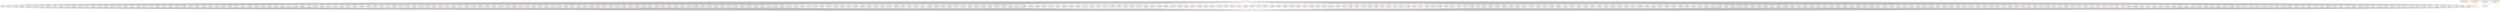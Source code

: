 digraph snakemake_dag {
    graph[bgcolor=white, margin=0];
    node[shape=box, style=rounded, fontname=sans,                 fontsize=10, penwidth=2];
    edge[penwidth=2, color=grey];
	0[label = "all", color = "0.38 0.6 0.85", style="rounded"];
	1[label = "trim_reads\nname: ASP01", color = "0.02 0.6 0.85", style="rounded"];
	2[label = "resource_reads_birch", color = "0.07 0.6 0.85", style="rounded"];
	3[label = "trim_reads\nname: ASP02", color = "0.02 0.6 0.85", style="rounded"];
	4[label = "trim_reads\nname: ASP03", color = "0.02 0.6 0.85", style="rounded"];
	5[label = "trim_reads\nname: ASP04", color = "0.02 0.6 0.85", style="rounded"];
	6[label = "trim_reads\nname: ASP05", color = "0.02 0.6 0.85", style="rounded"];
	7[label = "trim_reads\nname: ASP06", color = "0.02 0.6 0.85", style="rounded"];
	8[label = "trim_reads\nname: ASP07", color = "0.02 0.6 0.85", style="rounded"];
	9[label = "trim_reads\nname: ASP08", color = "0.02 0.6 0.85", style="rounded"];
	10[label = "trim_reads\nname: ASP09", color = "0.02 0.6 0.85", style="rounded"];
	11[label = "trim_reads\nname: ASP10", color = "0.02 0.6 0.85", style="rounded"];
	12[label = "trim_reads\nname: ASP11", color = "0.02 0.6 0.85", style="rounded"];
	13[label = "trim_reads\nname: ASP12", color = "0.02 0.6 0.85", style="rounded"];
	14[label = "trim_reads\nname: ASP13", color = "0.02 0.6 0.85", style="rounded"];
	15[label = "trim_reads\nname: ASP14", color = "0.02 0.6 0.85", style="rounded"];
	16[label = "trim_reads\nname: ASP15", color = "0.02 0.6 0.85", style="rounded"];
	17[label = "trim_reads\nname: ASP16", color = "0.02 0.6 0.85", style="rounded"];
	18[label = "trim_reads\nname: ASP17", color = "0.02 0.6 0.85", style="rounded"];
	19[label = "trim_reads\nname: ASP18", color = "0.02 0.6 0.85", style="rounded"];
	20[label = "trim_reads\nname: ASP19", color = "0.02 0.6 0.85", style="rounded"];
	21[label = "trim_reads\nname: ASP20", color = "0.02 0.6 0.85", style="rounded"];
	22[label = "trim_reads\nname: ASP21", color = "0.02 0.6 0.85", style="rounded"];
	23[label = "trim_reads\nname: ASP22", color = "0.02 0.6 0.85", style="rounded"];
	24[label = "trim_reads\nname: ASP50", color = "0.02 0.6 0.85", style="rounded"];
	25[label = "trim_reads\nname: ASP55", color = "0.02 0.6 0.85", style="rounded"];
	26[label = "trim_reads\nname: ASP56", color = "0.02 0.6 0.85", style="rounded"];
	27[label = "trim_reads\nname: BRA01", color = "0.02 0.6 0.85", style="rounded"];
	28[label = "trim_reads\nname: BRA02", color = "0.02 0.6 0.85", style="rounded"];
	29[label = "trim_reads\nname: BRA04", color = "0.02 0.6 0.85", style="rounded"];
	30[label = "trim_reads\nname: BRA05", color = "0.02 0.6 0.85", style="rounded"];
	31[label = "trim_reads\nname: BRA06", color = "0.02 0.6 0.85", style="rounded"];
	32[label = "trim_reads\nname: BRA08", color = "0.02 0.6 0.85", style="rounded"];
	33[label = "trim_reads\nname: BRA09", color = "0.02 0.6 0.85", style="rounded"];
	34[label = "trim_reads\nname: BRA10", color = "0.02 0.6 0.85", style="rounded"];
	35[label = "trim_reads\nname: BRA11", color = "0.02 0.6 0.85", style="rounded"];
	36[label = "trim_reads\nname: BRA12", color = "0.02 0.6 0.85", style="rounded"];
	37[label = "trim_reads\nname: BRA13", color = "0.02 0.6 0.85", style="rounded"];
	38[label = "trim_reads\nname: BRA14", color = "0.02 0.6 0.85", style="rounded"];
	39[label = "trim_reads\nname: BRA15", color = "0.02 0.6 0.85", style="rounded"];
	40[label = "trim_reads\nname: BRA16", color = "0.02 0.6 0.85", style="rounded"];
	41[label = "trim_reads\nname: BRA17", color = "0.02 0.6 0.85", style="rounded"];
	42[label = "trim_reads\nname: BRA18", color = "0.02 0.6 0.85", style="rounded"];
	43[label = "trim_reads\nname: BRA19", color = "0.02 0.6 0.85", style="rounded"];
	44[label = "trim_reads\nname: BRA20", color = "0.02 0.6 0.85", style="rounded"];
	45[label = "trim_reads\nname: BRA22", color = "0.02 0.6 0.85", style="rounded"];
	46[label = "trim_reads\nname: BRA23", color = "0.02 0.6 0.85", style="rounded"];
	47[label = "trim_reads\nname: BRA24", color = "0.02 0.6 0.85", style="rounded"];
	48[label = "trim_reads\nname: BRA25", color = "0.02 0.6 0.85", style="rounded"];
	49[label = "trim_reads\nname: BRA26", color = "0.02 0.6 0.85", style="rounded"];
	50[label = "trim_reads\nname: BRA27", color = "0.02 0.6 0.85", style="rounded"];
	51[label = "trim_reads\nname: BRA30", color = "0.02 0.6 0.85", style="rounded"];
	52[label = "trim_reads\nname: BUR01", color = "0.02 0.6 0.85", style="rounded"];
	53[label = "trim_reads\nname: BUR02", color = "0.02 0.6 0.85", style="rounded"];
	54[label = "trim_reads\nname: BUR03", color = "0.02 0.6 0.85", style="rounded"];
	55[label = "trim_reads\nname: BUR04", color = "0.02 0.6 0.85", style="rounded"];
	56[label = "trim_reads\nname: BUR05", color = "0.02 0.6 0.85", style="rounded"];
	57[label = "trim_reads\nname: BUR06", color = "0.02 0.6 0.85", style="rounded"];
	58[label = "trim_reads\nname: BUR07", color = "0.02 0.6 0.85", style="rounded"];
	59[label = "trim_reads\nname: BUR08", color = "0.02 0.6 0.85", style="rounded"];
	60[label = "trim_reads\nname: BUR10", color = "0.02 0.6 0.85", style="rounded"];
	61[label = "trim_reads\nname: BUR11", color = "0.02 0.6 0.85", style="rounded"];
	62[label = "trim_reads\nname: BUR12", color = "0.02 0.6 0.85", style="rounded"];
	63[label = "trim_reads\nname: BUR13", color = "0.02 0.6 0.85", style="rounded"];
	64[label = "trim_reads\nname: BUR14", color = "0.02 0.6 0.85", style="rounded"];
	65[label = "trim_reads\nname: BUR15", color = "0.02 0.6 0.85", style="rounded"];
	66[label = "trim_reads\nname: BUR16", color = "0.02 0.6 0.85", style="rounded"];
	67[label = "trim_reads\nname: BUR17", color = "0.02 0.6 0.85", style="rounded"];
	68[label = "trim_reads\nname: BUR18", color = "0.02 0.6 0.85", style="rounded"];
	69[label = "trim_reads\nname: BUR19", color = "0.02 0.6 0.85", style="rounded"];
	70[label = "trim_reads\nname: BUR20", color = "0.02 0.6 0.85", style="rounded"];
	71[label = "trim_reads\nname: BUR21", color = "0.02 0.6 0.85", style="rounded"];
	72[label = "trim_reads\nname: BUR22", color = "0.02 0.6 0.85", style="rounded"];
	73[label = "trim_reads\nname: BUR23", color = "0.02 0.6 0.85", style="rounded"];
	74[label = "trim_reads\nname: BUR24", color = "0.02 0.6 0.85", style="rounded"];
	75[label = "trim_reads\nname: BUR25a", color = "0.02 0.6 0.85", style="rounded"];
	76[label = "trim_reads\nname: BUR25b", color = "0.02 0.6 0.85", style="rounded"];
	77[label = "trim_reads\nname: BUR27a", color = "0.02 0.6 0.85", style="rounded"];
	78[label = "trim_reads\nname: BUR27b", color = "0.02 0.6 0.85", style="rounded"];
	79[label = "trim_reads\nname: DJU01", color = "0.02 0.6 0.85", style="rounded"];
	80[label = "trim_reads\nname: DJU02", color = "0.02 0.6 0.85", style="rounded"];
	81[label = "trim_reads\nname: DJU04", color = "0.02 0.6 0.85", style="rounded"];
	82[label = "trim_reads\nname: DJU06", color = "0.02 0.6 0.85", style="rounded"];
	83[label = "trim_reads\nname: DJU07", color = "0.02 0.6 0.85", style="rounded"];
	84[label = "trim_reads\nname: DJU09", color = "0.02 0.6 0.85", style="rounded"];
	85[label = "trim_reads\nname: DJU10", color = "0.02 0.6 0.85", style="rounded"];
	86[label = "trim_reads\nname: DJU11", color = "0.02 0.6 0.85", style="rounded"];
	87[label = "trim_reads\nname: DJU12", color = "0.02 0.6 0.85", style="rounded"];
	88[label = "trim_reads\nname: DJU13", color = "0.02 0.6 0.85", style="rounded"];
	89[label = "trim_reads\nname: DJU53", color = "0.02 0.6 0.85", style="rounded"];
	90[label = "trim_reads\nname: DJU57", color = "0.02 0.6 0.85", style="rounded"];
	91[label = "trim_reads\nname: DJU59", color = "0.02 0.6 0.85", style="rounded"];
	92[label = "trim_reads\nname: DJU60", color = "0.02 0.6 0.85", style="rounded"];
	93[label = "trim_reads\nname: DJU63", color = "0.02 0.6 0.85", style="rounded"];
	94[label = "trim_reads\nname: DJU69", color = "0.02 0.6 0.85", style="rounded"];
	95[label = "trim_reads\nname: DJU70", color = "0.02 0.6 0.85", style="rounded"];
	96[label = "trim_reads\nname: DJU73", color = "0.02 0.6 0.85", style="rounded"];
	97[label = "trim_reads\nname: DJU74", color = "0.02 0.6 0.85", style="rounded"];
	98[label = "trim_reads\nname: DJU78", color = "0.02 0.6 0.85", style="rounded"];
	99[label = "trim_reads\nname: DJU80", color = "0.02 0.6 0.85", style="rounded"];
	100[label = "trim_reads\nname: DJU81", color = "0.02 0.6 0.85", style="rounded"];
	101[label = "trim_reads\nname: DJU82", color = "0.02 0.6 0.85", style="rounded"];
	102[label = "trim_reads\nname: DJU84", color = "0.02 0.6 0.85", style="rounded"];
	103[label = "trim_reads\nname: DJU87", color = "0.02 0.6 0.85", style="rounded"];
	104[label = "trim_reads\nname: DOK01", color = "0.02 0.6 0.85", style="rounded"];
	105[label = "trim_reads\nname: DOK02", color = "0.02 0.6 0.85", style="rounded"];
	106[label = "trim_reads\nname: DOK03", color = "0.02 0.6 0.85", style="rounded"];
	107[label = "trim_reads\nname: DOK04", color = "0.02 0.6 0.85", style="rounded"];
	108[label = "trim_reads\nname: DOK06", color = "0.02 0.6 0.85", style="rounded"];
	109[label = "trim_reads\nname: DOK07", color = "0.02 0.6 0.85", style="rounded"];
	110[label = "trim_reads\nname: DOK08", color = "0.02 0.6 0.85", style="rounded"];
	111[label = "trim_reads\nname: DOK09", color = "0.02 0.6 0.85", style="rounded"];
	112[label = "trim_reads\nname: DOK11", color = "0.02 0.6 0.85", style="rounded"];
	113[label = "trim_reads\nname: DOK13", color = "0.02 0.6 0.85", style="rounded"];
	114[label = "trim_reads\nname: DOK14", color = "0.02 0.6 0.85", style="rounded"];
	115[label = "trim_reads\nname: DOK15", color = "0.02 0.6 0.85", style="rounded"];
	116[label = "trim_reads\nname: DOK16", color = "0.02 0.6 0.85", style="rounded"];
	117[label = "trim_reads\nname: DOK18", color = "0.02 0.6 0.85", style="rounded"];
	118[label = "trim_reads\nname: DOK19", color = "0.02 0.6 0.85", style="rounded"];
	119[label = "trim_reads\nname: DOK20", color = "0.02 0.6 0.85", style="rounded"];
	120[label = "trim_reads\nname: DOK21", color = "0.02 0.6 0.85", style="rounded"];
	121[label = "trim_reads\nname: DOK22", color = "0.02 0.6 0.85", style="rounded"];
	122[label = "trim_reads\nname: DOK24", color = "0.02 0.6 0.85", style="rounded"];
	123[label = "trim_reads\nname: DOK25", color = "0.02 0.6 0.85", style="rounded"];
	124[label = "trim_reads\nname: DOK26", color = "0.02 0.6 0.85", style="rounded"];
	125[label = "trim_reads\nname: DOK27", color = "0.02 0.6 0.85", style="rounded"];
	126[label = "trim_reads\nname: DOK28", color = "0.02 0.6 0.85", style="rounded"];
	127[label = "trim_reads\nname: DOK29", color = "0.02 0.6 0.85", style="rounded"];
	128[label = "trim_reads\nname: DOK30", color = "0.02 0.6 0.85", style="rounded"];
	129[label = "trim_reads\nname: GNA01", color = "0.02 0.6 0.85", style="rounded"];
	130[label = "trim_reads\nname: GNA02", color = "0.02 0.6 0.85", style="rounded"];
	131[label = "trim_reads\nname: GNA03", color = "0.02 0.6 0.85", style="rounded"];
	132[label = "trim_reads\nname: GNA04", color = "0.02 0.6 0.85", style="rounded"];
	133[label = "trim_reads\nname: GNA05", color = "0.02 0.6 0.85", style="rounded"];
	134[label = "trim_reads\nname: GNA06", color = "0.02 0.6 0.85", style="rounded"];
	135[label = "trim_reads\nname: GNA07", color = "0.02 0.6 0.85", style="rounded"];
	136[label = "trim_reads\nname: GNA08", color = "0.02 0.6 0.85", style="rounded"];
	137[label = "trim_reads\nname: GNA09", color = "0.02 0.6 0.85", style="rounded"];
	138[label = "trim_reads\nname: GNA10", color = "0.02 0.6 0.85", style="rounded"];
	139[label = "trim_reads\nname: GNA11", color = "0.02 0.6 0.85", style="rounded"];
	140[label = "trim_reads\nname: GNA13", color = "0.02 0.6 0.85", style="rounded"];
	141[label = "trim_reads\nname: GNA14", color = "0.02 0.6 0.85", style="rounded"];
	142[label = "trim_reads\nname: GNA15", color = "0.02 0.6 0.85", style="rounded"];
	143[label = "trim_reads\nname: GNA16", color = "0.02 0.6 0.85", style="rounded"];
	144[label = "trim_reads\nname: GNA17", color = "0.02 0.6 0.85", style="rounded"];
	145[label = "trim_reads\nname: GNA19", color = "0.02 0.6 0.85", style="rounded"];
	146[label = "trim_reads\nname: GNA20", color = "0.02 0.6 0.85", style="rounded"];
	147[label = "trim_reads\nname: GNA22", color = "0.02 0.6 0.85", style="rounded"];
	148[label = "trim_reads\nname: GNA24", color = "0.02 0.6 0.85", style="rounded"];
	149[label = "trim_reads\nname: GNA25", color = "0.02 0.6 0.85", style="rounded"];
	150[label = "trim_reads\nname: GNA26", color = "0.02 0.6 0.85", style="rounded"];
	151[label = "trim_reads\nname: GNA27", color = "0.02 0.6 0.85", style="rounded"];
	152[label = "trim_reads\nname: GNA29", color = "0.02 0.6 0.85", style="rounded"];
	153[label = "trim_reads\nname: GNA30", color = "0.02 0.6 0.85", style="rounded"];
	154[label = "trim_reads\nname: JOKK01", color = "0.02 0.6 0.85", style="rounded"];
	155[label = "trim_reads\nname: JOKK02", color = "0.02 0.6 0.85", style="rounded"];
	156[label = "trim_reads\nname: JOKK04", color = "0.02 0.6 0.85", style="rounded"];
	157[label = "trim_reads\nname: JOKK05", color = "0.02 0.6 0.85", style="rounded"];
	158[label = "trim_reads\nname: JOKK06", color = "0.02 0.6 0.85", style="rounded"];
	159[label = "trim_reads\nname: JOKK07", color = "0.02 0.6 0.85", style="rounded"];
	160[label = "trim_reads\nname: JOKK08", color = "0.02 0.6 0.85", style="rounded"];
	161[label = "trim_reads\nname: JOKK09", color = "0.02 0.6 0.85", style="rounded"];
	162[label = "trim_reads\nname: JOKK11", color = "0.02 0.6 0.85", style="rounded"];
	163[label = "trim_reads\nname: JOKK13", color = "0.02 0.6 0.85", style="rounded"];
	164[label = "trim_reads\nname: JOKK14", color = "0.02 0.6 0.85", style="rounded"];
	165[label = "trim_reads\nname: JOKK15", color = "0.02 0.6 0.85", style="rounded"];
	166[label = "trim_reads\nname: JOKK16", color = "0.02 0.6 0.85", style="rounded"];
	167[label = "trim_reads\nname: JOKK17", color = "0.02 0.6 0.85", style="rounded"];
	168[label = "trim_reads\nname: JOKK18", color = "0.02 0.6 0.85", style="rounded"];
	169[label = "trim_reads\nname: JOKK19", color = "0.02 0.6 0.85", style="rounded"];
	170[label = "trim_reads\nname: JOKK20", color = "0.02 0.6 0.85", style="rounded"];
	171[label = "trim_reads\nname: JOKK21", color = "0.02 0.6 0.85", style="rounded"];
	172[label = "trim_reads\nname: JOKK23", color = "0.02 0.6 0.85", style="rounded"];
	173[label = "trim_reads\nname: JOKK24", color = "0.02 0.6 0.85", style="rounded"];
	174[label = "trim_reads\nname: JOKK25", color = "0.02 0.6 0.85", style="rounded"];
	175[label = "trim_reads\nname: JOKK27", color = "0.02 0.6 0.85", style="rounded"];
	176[label = "trim_reads\nname: JOKK28", color = "0.02 0.6 0.85", style="rounded"];
	177[label = "trim_reads\nname: JOKK30", color = "0.02 0.6 0.85", style="rounded"];
	178[label = "trim_reads\nname: JOKK31", color = "0.02 0.6 0.85", style="rounded"];
	179[label = "trim_reads\nname: KAU01", color = "0.02 0.6 0.85", style="rounded"];
	180[label = "trim_reads\nname: KAU02", color = "0.02 0.6 0.85", style="rounded"];
	181[label = "trim_reads\nname: KAU03", color = "0.02 0.6 0.85", style="rounded"];
	182[label = "trim_reads\nname: KAU05", color = "0.02 0.6 0.85", style="rounded"];
	183[label = "trim_reads\nname: KAU06", color = "0.02 0.6 0.85", style="rounded"];
	184[label = "trim_reads\nname: KAU07", color = "0.02 0.6 0.85", style="rounded"];
	185[label = "trim_reads\nname: KAU08", color = "0.02 0.6 0.85", style="rounded"];
	186[label = "trim_reads\nname: KAU09", color = "0.02 0.6 0.85", style="rounded"];
	187[label = "trim_reads\nname: KAU10", color = "0.02 0.6 0.85", style="rounded"];
	188[label = "trim_reads\nname: KAU15", color = "0.02 0.6 0.85", style="rounded"];
	189[label = "trim_reads\nname: KAU16", color = "0.02 0.6 0.85", style="rounded"];
	190[label = "trim_reads\nname: KAU19", color = "0.02 0.6 0.85", style="rounded"];
	191[label = "trim_reads\nname: KAU20", color = "0.02 0.6 0.85", style="rounded"];
	192[label = "trim_reads\nname: KAU22", color = "0.02 0.6 0.85", style="rounded"];
	193[label = "trim_reads\nname: KAU23", color = "0.02 0.6 0.85", style="rounded"];
	194[label = "trim_reads\nname: KAU24", color = "0.02 0.6 0.85", style="rounded"];
	195[label = "trim_reads\nname: KAU25", color = "0.02 0.6 0.85", style="rounded"];
	196[label = "trim_reads\nname: KAU26", color = "0.02 0.6 0.85", style="rounded"];
	197[label = "trim_reads\nname: KAU27", color = "0.02 0.6 0.85", style="rounded"];
	198[label = "trim_reads\nname: KAU28", color = "0.02 0.6 0.85", style="rounded"];
	199[label = "trim_reads\nname: KAU29", color = "0.02 0.6 0.85", style="rounded"];
	200[label = "trim_reads\nname: KAU30", color = "0.02 0.6 0.85", style="rounded"];
	201[label = "trim_reads\nname: KAU31", color = "0.02 0.6 0.85", style="rounded"];
	202[label = "trim_reads\nname: KAU32", color = "0.02 0.6 0.85", style="rounded"];
	203[label = "trim_reads\nname: KAU33", color = "0.02 0.6 0.85", style="rounded"];
	204[label = "trim_reads\nname: LIN01", color = "0.02 0.6 0.85", style="rounded"];
	205[label = "trim_reads\nname: LIN02", color = "0.02 0.6 0.85", style="rounded"];
	206[label = "trim_reads\nname: LIN03", color = "0.02 0.6 0.85", style="rounded"];
	207[label = "trim_reads\nname: LIN06", color = "0.02 0.6 0.85", style="rounded"];
	208[label = "trim_reads\nname: LIN07", color = "0.02 0.6 0.85", style="rounded"];
	209[label = "trim_reads\nname: LIN08", color = "0.02 0.6 0.85", style="rounded"];
	210[label = "trim_reads\nname: LIN10", color = "0.02 0.6 0.85", style="rounded"];
	211[label = "trim_reads\nname: LIN13", color = "0.02 0.6 0.85", style="rounded"];
	212[label = "trim_reads\nname: LIN14", color = "0.02 0.6 0.85", style="rounded"];
	213[label = "trim_reads\nname: LIN15", color = "0.02 0.6 0.85", style="rounded"];
	214[label = "trim_reads\nname: LIN16", color = "0.02 0.6 0.85", style="rounded"];
	215[label = "trim_reads\nname: LIN18", color = "0.02 0.6 0.85", style="rounded"];
	216[label = "trim_reads\nname: LIN19", color = "0.02 0.6 0.85", style="rounded"];
	217[label = "trim_reads\nname: LIN21", color = "0.02 0.6 0.85", style="rounded"];
	218[label = "trim_reads\nname: LIN22", color = "0.02 0.6 0.85", style="rounded"];
	219[label = "trim_reads\nname: LIN23", color = "0.02 0.6 0.85", style="rounded"];
	220[label = "trim_reads\nname: LIN24", color = "0.02 0.6 0.85", style="rounded"];
	221[label = "trim_reads\nname: LIN25", color = "0.02 0.6 0.85", style="rounded"];
	222[label = "trim_reads\nname: LIN26", color = "0.02 0.6 0.85", style="rounded"];
	223[label = "trim_reads\nname: LIN27", color = "0.02 0.6 0.85", style="rounded"];
	224[label = "trim_reads\nname: LIN28", color = "0.02 0.6 0.85", style="rounded"];
	225[label = "trim_reads\nname: LIN29", color = "0.02 0.6 0.85", style="rounded"];
	226[label = "trim_reads\nname: LIN32", color = "0.02 0.6 0.85", style="rounded"];
	227[label = "trim_reads\nname: LIN33", color = "0.02 0.6 0.85", style="rounded"];
	228[label = "trim_reads\nname: LIN34", color = "0.02 0.6 0.85", style="rounded"];
	229[label = "trim_reads\nname: MOK01", color = "0.02 0.6 0.85", style="rounded"];
	230[label = "trim_reads\nname: MOK04", color = "0.02 0.6 0.85", style="rounded"];
	231[label = "trim_reads\nname: MOK07", color = "0.02 0.6 0.85", style="rounded"];
	232[label = "trim_reads\nname: MOK10", color = "0.02 0.6 0.85", style="rounded"];
	233[label = "trim_reads\nname: MOK11", color = "0.02 0.6 0.85", style="rounded"];
	234[label = "trim_reads\nname: MOK12", color = "0.02 0.6 0.85", style="rounded"];
	235[label = "trim_reads\nname: MOK13", color = "0.02 0.6 0.85", style="rounded"];
	236[label = "trim_reads\nname: MOK23", color = "0.02 0.6 0.85", style="rounded"];
	237[label = "trim_reads\nname: MOK25", color = "0.02 0.6 0.85", style="rounded"];
	238[label = "trim_reads\nname: MOK26", color = "0.02 0.6 0.85", style="rounded"];
	239[label = "trim_reads\nname: MOK28", color = "0.02 0.6 0.85", style="rounded"];
	240[label = "trim_reads\nname: MOK29", color = "0.02 0.6 0.85", style="rounded"];
	241[label = "trim_reads\nname: MOK30", color = "0.02 0.6 0.85", style="rounded"];
	242[label = "trim_reads\nname: MOK31", color = "0.02 0.6 0.85", style="rounded"];
	243[label = "trim_reads\nname: MOK32", color = "0.02 0.6 0.85", style="rounded"];
	244[label = "trim_reads\nname: MOK33", color = "0.02 0.6 0.85", style="rounded"];
	245[label = "trim_reads\nname: MOK35", color = "0.02 0.6 0.85", style="rounded"];
	246[label = "trim_reads\nname: MOK36", color = "0.02 0.6 0.85", style="rounded"];
	247[label = "trim_reads\nname: MOK37", color = "0.02 0.6 0.85", style="rounded"];
	248[label = "trim_reads\nname: MOK38", color = "0.02 0.6 0.85", style="rounded"];
	249[label = "trim_reads\nname: MOK39", color = "0.02 0.6 0.85", style="rounded"];
	250[label = "trim_reads\nname: MOK40", color = "0.02 0.6 0.85", style="rounded"];
	251[label = "trim_reads\nname: MOK41", color = "0.02 0.6 0.85", style="rounded"];
	252[label = "trim_reads\nname: MOK42", color = "0.02 0.6 0.85", style="rounded"];
	253[label = "trim_reads\nname: MOK43", color = "0.02 0.6 0.85", style="rounded"];
	254[label = "trim_reads\nname: NED01", color = "0.02 0.6 0.85", style="rounded"];
	255[label = "trim_reads\nname: NED02", color = "0.02 0.6 0.85", style="rounded"];
	256[label = "trim_reads\nname: NED04", color = "0.02 0.6 0.85", style="rounded"];
	257[label = "trim_reads\nname: NED06", color = "0.02 0.6 0.85", style="rounded"];
	258[label = "trim_reads\nname: NED07", color = "0.02 0.6 0.85", style="rounded"];
	259[label = "trim_reads\nname: NED08", color = "0.02 0.6 0.85", style="rounded"];
	260[label = "trim_reads\nname: NED09", color = "0.02 0.6 0.85", style="rounded"];
	261[label = "trim_reads\nname: NED11", color = "0.02 0.6 0.85", style="rounded"];
	262[label = "trim_reads\nname: NED13", color = "0.02 0.6 0.85", style="rounded"];
	263[label = "trim_reads\nname: NED14", color = "0.02 0.6 0.85", style="rounded"];
	264[label = "trim_reads\nname: NED15", color = "0.02 0.6 0.85", style="rounded"];
	265[label = "trim_reads\nname: NED16", color = "0.02 0.6 0.85", style="rounded"];
	266[label = "trim_reads\nname: NED17", color = "0.02 0.6 0.85", style="rounded"];
	267[label = "trim_reads\nname: NED18", color = "0.02 0.6 0.85", style="rounded"];
	268[label = "trim_reads\nname: NED19", color = "0.02 0.6 0.85", style="rounded"];
	269[label = "trim_reads\nname: NED20", color = "0.02 0.6 0.85", style="rounded"];
	270[label = "trim_reads\nname: NED21", color = "0.02 0.6 0.85", style="rounded"];
	271[label = "trim_reads\nname: NED23", color = "0.02 0.6 0.85", style="rounded"];
	272[label = "trim_reads\nname: NED24", color = "0.02 0.6 0.85", style="rounded"];
	273[label = "trim_reads\nname: NED25", color = "0.02 0.6 0.85", style="rounded"];
	274[label = "trim_reads\nname: NED26", color = "0.02 0.6 0.85", style="rounded"];
	275[label = "trim_reads\nname: NED27", color = "0.02 0.6 0.85", style="rounded"];
	276[label = "trim_reads\nname: NED28", color = "0.02 0.6 0.85", style="rounded"];
	277[label = "trim_reads\nname: NED30", color = "0.02 0.6 0.85", style="rounded"];
	278[label = "trim_reads\nname: NED31", color = "0.02 0.6 0.85", style="rounded"];
	279[label = "trim_reads\nname: NOR01", color = "0.02 0.6 0.85", style="rounded"];
	280[label = "trim_reads\nname: NOR02", color = "0.02 0.6 0.85", style="rounded"];
	281[label = "trim_reads\nname: NOR04", color = "0.02 0.6 0.85", style="rounded"];
	282[label = "trim_reads\nname: NOR06", color = "0.02 0.6 0.85", style="rounded"];
	283[label = "trim_reads\nname: NOR07", color = "0.02 0.6 0.85", style="rounded"];
	284[label = "trim_reads\nname: NOR08", color = "0.02 0.6 0.85", style="rounded"];
	285[label = "trim_reads\nname: NOR09", color = "0.02 0.6 0.85", style="rounded"];
	286[label = "trim_reads\nname: NOR11", color = "0.02 0.6 0.85", style="rounded"];
	287[label = "trim_reads\nname: NOR12", color = "0.02 0.6 0.85", style="rounded"];
	288[label = "trim_reads\nname: NOR13", color = "0.02 0.6 0.85", style="rounded"];
	289[label = "trim_reads\nname: NOR14", color = "0.02 0.6 0.85", style="rounded"];
	290[label = "trim_reads\nname: NOR15", color = "0.02 0.6 0.85", style="rounded"];
	291[label = "trim_reads\nname: NOR16", color = "0.02 0.6 0.85", style="rounded"];
	292[label = "trim_reads\nname: NOR17", color = "0.02 0.6 0.85", style="rounded"];
	293[label = "trim_reads\nname: NOR18", color = "0.02 0.6 0.85", style="rounded"];
	294[label = "trim_reads\nname: NOR19", color = "0.02 0.6 0.85", style="rounded"];
	295[label = "trim_reads\nname: NOR21", color = "0.02 0.6 0.85", style="rounded"];
	296[label = "trim_reads\nname: NOR25", color = "0.02 0.6 0.85", style="rounded"];
	297[label = "trim_reads\nname: NOR26", color = "0.02 0.6 0.85", style="rounded"];
	298[label = "trim_reads\nname: NOR27", color = "0.02 0.6 0.85", style="rounded"];
	299[label = "trim_reads\nname: NOR28", color = "0.02 0.6 0.85", style="rounded"];
	300[label = "trim_reads\nname: NOR29", color = "0.02 0.6 0.85", style="rounded"];
	301[label = "trim_reads\nname: NOR30", color = "0.02 0.6 0.85", style="rounded"];
	302[label = "trim_reads\nname: NOR31", color = "0.02 0.6 0.85", style="rounded"];
	303[label = "trim_reads\nname: NOR32", color = "0.02 0.6 0.85", style="rounded"];
	304[label = "trim_reads\nname: PIT01", color = "0.02 0.6 0.85", style="rounded"];
	305[label = "trim_reads\nname: PIT02", color = "0.02 0.6 0.85", style="rounded"];
	306[label = "trim_reads\nname: PIT03", color = "0.02 0.6 0.85", style="rounded"];
	307[label = "trim_reads\nname: PIT04", color = "0.02 0.6 0.85", style="rounded"];
	308[label = "trim_reads\nname: PIT05", color = "0.02 0.6 0.85", style="rounded"];
	309[label = "trim_reads\nname: PIT06", color = "0.02 0.6 0.85", style="rounded"];
	310[label = "trim_reads\nname: PIT07", color = "0.02 0.6 0.85", style="rounded"];
	311[label = "trim_reads\nname: PIT08", color = "0.02 0.6 0.85", style="rounded"];
	312[label = "trim_reads\nname: PIT09", color = "0.02 0.6 0.85", style="rounded"];
	313[label = "trim_reads\nname: PIT10", color = "0.02 0.6 0.85", style="rounded"];
	314[label = "trim_reads\nname: PIT11", color = "0.02 0.6 0.85", style="rounded"];
	315[label = "trim_reads\nname: PIT12", color = "0.02 0.6 0.85", style="rounded"];
	316[label = "trim_reads\nname: PIT13D", color = "0.02 0.6 0.85", style="rounded"];
	317[label = "trim_reads\nname: PIT14", color = "0.02 0.6 0.85", style="rounded"];
	318[label = "trim_reads\nname: PIT16", color = "0.02 0.6 0.85", style="rounded"];
	319[label = "trim_reads\nname: PIT17", color = "0.02 0.6 0.85", style="rounded"];
	320[label = "trim_reads\nname: PIT18", color = "0.02 0.6 0.85", style="rounded"];
	321[label = "trim_reads\nname: PIT19", color = "0.02 0.6 0.85", style="rounded"];
	322[label = "trim_reads\nname: PIT23", color = "0.02 0.6 0.85", style="rounded"];
	323[label = "trim_reads\nname: PIT24", color = "0.02 0.6 0.85", style="rounded"];
	324[label = "trim_reads\nname: PIT25", color = "0.02 0.6 0.85", style="rounded"];
	325[label = "trim_reads\nname: PIT26", color = "0.02 0.6 0.85", style="rounded"];
	326[label = "trim_reads\nname: PIT28", color = "0.02 0.6 0.85", style="rounded"];
	327[label = "trim_reads\nname: PIT29", color = "0.02 0.6 0.85", style="rounded"];
	328[label = "trim_reads\nname: PIT30", color = "0.02 0.6 0.85", style="rounded"];
	329[label = "trim_reads\nname: SKA02", color = "0.02 0.6 0.85", style="rounded"];
	330[label = "trim_reads\nname: SKA06", color = "0.02 0.6 0.85", style="rounded"];
	331[label = "trim_reads\nname: SKA08", color = "0.02 0.6 0.85", style="rounded"];
	332[label = "trim_reads\nname: SKA10", color = "0.02 0.6 0.85", style="rounded"];
	333[label = "trim_reads\nname: SKA13", color = "0.02 0.6 0.85", style="rounded"];
	334[label = "trim_reads\nname: SKA19", color = "0.02 0.6 0.85", style="rounded"];
	335[label = "trim_reads\nname: SKA20", color = "0.02 0.6 0.85", style="rounded"];
	336[label = "trim_reads\nname: SKA22", color = "0.02 0.6 0.85", style="rounded"];
	337[label = "trim_reads\nname: SKA23", color = "0.02 0.6 0.85", style="rounded"];
	338[label = "trim_reads\nname: SKA24", color = "0.02 0.6 0.85", style="rounded"];
	339[label = "trim_reads\nname: SKA28", color = "0.02 0.6 0.85", style="rounded"];
	340[label = "trim_reads\nname: SKA30", color = "0.02 0.6 0.85", style="rounded"];
	341[label = "trim_reads\nname: SKA34", color = "0.02 0.6 0.85", style="rounded"];
	342[label = "trim_reads\nname: SKA35", color = "0.02 0.6 0.85", style="rounded"];
	343[label = "trim_reads\nname: SKA39", color = "0.02 0.6 0.85", style="rounded"];
	344[label = "trim_reads\nname: SKA40", color = "0.02 0.6 0.85", style="rounded"];
	345[label = "trim_reads\nname: SKA42", color = "0.02 0.6 0.85", style="rounded"];
	346[label = "trim_reads\nname: SKA43", color = "0.02 0.6 0.85", style="rounded"];
	347[label = "trim_reads\nname: SKA44", color = "0.02 0.6 0.85", style="rounded"];
	348[label = "trim_reads\nname: SKA45", color = "0.02 0.6 0.85", style="rounded"];
	349[label = "trim_reads\nname: SKA46", color = "0.02 0.6 0.85", style="rounded"];
	350[label = "trim_reads\nname: SKA49", color = "0.02 0.6 0.85", style="rounded"];
	351[label = "trim_reads\nname: SKA51", color = "0.02 0.6 0.85", style="rounded"];
	352[label = "trim_reads\nname: SKA55", color = "0.02 0.6 0.85", style="rounded"];
	353[label = "trim_reads\nname: SKA57", color = "0.02 0.6 0.85", style="rounded"];
	354[label = "trim_reads\nname: VAL04", color = "0.02 0.6 0.85", style="rounded"];
	355[label = "trim_reads\nname: VAL05", color = "0.02 0.6 0.85", style="rounded"];
	356[label = "trim_reads\nname: VAL06", color = "0.02 0.6 0.85", style="rounded"];
	357[label = "trim_reads\nname: VAL07", color = "0.02 0.6 0.85", style="rounded"];
	358[label = "trim_reads\nname: VAL51", color = "0.02 0.6 0.85", style="rounded"];
	359[label = "trim_reads\nname: VAL52", color = "0.02 0.6 0.85", style="rounded"];
	360[label = "trim_reads\nname: VAL53", color = "0.02 0.6 0.85", style="rounded"];
	361[label = "trim_reads\nname: VAL54", color = "0.02 0.6 0.85", style="rounded"];
	362[label = "trim_reads\nname: VAL55", color = "0.02 0.6 0.85", style="rounded"];
	363[label = "trim_reads\nname: VAL57", color = "0.02 0.6 0.85", style="rounded"];
	364[label = "trim_reads\nname: VAL58", color = "0.02 0.6 0.85", style="rounded"];
	365[label = "trim_reads\nname: VAL64", color = "0.02 0.6 0.85", style="rounded"];
	366[label = "trim_reads\nname: VAL68", color = "0.02 0.6 0.85", style="rounded"];
	367[label = "trim_reads\nname: VAL71", color = "0.02 0.6 0.85", style="rounded"];
	368[label = "trim_reads\nname: VAL72", color = "0.02 0.6 0.85", style="rounded"];
	369[label = "trim_reads\nname: VAL74", color = "0.02 0.6 0.85", style="rounded"];
	370[label = "trim_reads\nname: VAL75", color = "0.02 0.6 0.85", style="rounded"];
	371[label = "trim_reads\nname: VAL77", color = "0.02 0.6 0.85", style="rounded"];
	372[label = "trim_reads\nname: VAL78", color = "0.02 0.6 0.85", style="rounded"];
	373[label = "trim_reads\nname: VAL82", color = "0.02 0.6 0.85", style="rounded"];
	374[label = "trim_reads\nname: VAL83", color = "0.02 0.6 0.85", style="rounded"];
	375[label = "trim_reads\nname: VAL92", color = "0.02 0.6 0.85", style="rounded"];
	376[label = "trim_reads\nname: VAL93", color = "0.02 0.6 0.85", style="rounded"];
	377[label = "trim_reads\nname: VAL94", color = "0.02 0.6 0.85", style="rounded"];
	378[label = "trim_reads\nname: VAL97", color = "0.02 0.6 0.85", style="rounded"];
	379[label = "trim_reads", color = "0.02 0.6 0.85", style="rounded"];
	380[label = "resource_reads_outgroup\nn: 1\nname: ERR2103730", color = "0.10 0.6 0.85", style="rounded"];
	381[label = "resource_reads_outgroup\nn: 2\nname: ERR2103730", color = "0.10 0.6 0.85", style="rounded"];
	382[label = "trim_reads", color = "0.02 0.6 0.85", style="rounded"];
	383[label = "resource_reads_outgroup\nn: 1\nname: ERR2103731", color = "0.10 0.6 0.85", style="rounded"];
	384[label = "resource_reads_outgroup\nn: 2\nname: ERR2103731", color = "0.10 0.6 0.85", style="rounded"];
	1 -> 0
	3 -> 0
	4 -> 0
	5 -> 0
	6 -> 0
	7 -> 0
	8 -> 0
	9 -> 0
	10 -> 0
	11 -> 0
	12 -> 0
	13 -> 0
	14 -> 0
	15 -> 0
	16 -> 0
	17 -> 0
	18 -> 0
	19 -> 0
	20 -> 0
	21 -> 0
	22 -> 0
	23 -> 0
	24 -> 0
	25 -> 0
	26 -> 0
	27 -> 0
	28 -> 0
	29 -> 0
	30 -> 0
	31 -> 0
	32 -> 0
	33 -> 0
	34 -> 0
	35 -> 0
	36 -> 0
	37 -> 0
	38 -> 0
	39 -> 0
	40 -> 0
	41 -> 0
	42 -> 0
	43 -> 0
	44 -> 0
	45 -> 0
	46 -> 0
	47 -> 0
	48 -> 0
	49 -> 0
	50 -> 0
	51 -> 0
	52 -> 0
	53 -> 0
	54 -> 0
	55 -> 0
	56 -> 0
	57 -> 0
	58 -> 0
	59 -> 0
	60 -> 0
	61 -> 0
	62 -> 0
	63 -> 0
	64 -> 0
	65 -> 0
	66 -> 0
	67 -> 0
	68 -> 0
	69 -> 0
	70 -> 0
	71 -> 0
	72 -> 0
	73 -> 0
	74 -> 0
	75 -> 0
	76 -> 0
	77 -> 0
	78 -> 0
	79 -> 0
	80 -> 0
	81 -> 0
	82 -> 0
	83 -> 0
	84 -> 0
	85 -> 0
	86 -> 0
	87 -> 0
	88 -> 0
	89 -> 0
	90 -> 0
	91 -> 0
	92 -> 0
	93 -> 0
	94 -> 0
	95 -> 0
	96 -> 0
	97 -> 0
	98 -> 0
	99 -> 0
	100 -> 0
	101 -> 0
	102 -> 0
	103 -> 0
	104 -> 0
	105 -> 0
	106 -> 0
	107 -> 0
	108 -> 0
	109 -> 0
	110 -> 0
	111 -> 0
	112 -> 0
	113 -> 0
	114 -> 0
	115 -> 0
	116 -> 0
	117 -> 0
	118 -> 0
	119 -> 0
	120 -> 0
	121 -> 0
	122 -> 0
	123 -> 0
	124 -> 0
	125 -> 0
	126 -> 0
	127 -> 0
	128 -> 0
	129 -> 0
	130 -> 0
	131 -> 0
	132 -> 0
	133 -> 0
	134 -> 0
	135 -> 0
	136 -> 0
	137 -> 0
	138 -> 0
	139 -> 0
	140 -> 0
	141 -> 0
	142 -> 0
	143 -> 0
	144 -> 0
	145 -> 0
	146 -> 0
	147 -> 0
	148 -> 0
	149 -> 0
	150 -> 0
	151 -> 0
	152 -> 0
	153 -> 0
	154 -> 0
	155 -> 0
	156 -> 0
	157 -> 0
	158 -> 0
	159 -> 0
	160 -> 0
	161 -> 0
	162 -> 0
	163 -> 0
	164 -> 0
	165 -> 0
	166 -> 0
	167 -> 0
	168 -> 0
	169 -> 0
	170 -> 0
	171 -> 0
	172 -> 0
	173 -> 0
	174 -> 0
	175 -> 0
	176 -> 0
	177 -> 0
	178 -> 0
	179 -> 0
	180 -> 0
	181 -> 0
	182 -> 0
	183 -> 0
	184 -> 0
	185 -> 0
	186 -> 0
	187 -> 0
	188 -> 0
	189 -> 0
	190 -> 0
	191 -> 0
	192 -> 0
	193 -> 0
	194 -> 0
	195 -> 0
	196 -> 0
	197 -> 0
	198 -> 0
	199 -> 0
	200 -> 0
	201 -> 0
	202 -> 0
	203 -> 0
	204 -> 0
	205 -> 0
	206 -> 0
	207 -> 0
	208 -> 0
	209 -> 0
	210 -> 0
	211 -> 0
	212 -> 0
	213 -> 0
	214 -> 0
	215 -> 0
	216 -> 0
	217 -> 0
	218 -> 0
	219 -> 0
	220 -> 0
	221 -> 0
	222 -> 0
	223 -> 0
	224 -> 0
	225 -> 0
	226 -> 0
	227 -> 0
	228 -> 0
	229 -> 0
	230 -> 0
	231 -> 0
	232 -> 0
	233 -> 0
	234 -> 0
	235 -> 0
	236 -> 0
	237 -> 0
	238 -> 0
	239 -> 0
	240 -> 0
	241 -> 0
	242 -> 0
	243 -> 0
	244 -> 0
	245 -> 0
	246 -> 0
	247 -> 0
	248 -> 0
	249 -> 0
	250 -> 0
	251 -> 0
	252 -> 0
	253 -> 0
	254 -> 0
	255 -> 0
	256 -> 0
	257 -> 0
	258 -> 0
	259 -> 0
	260 -> 0
	261 -> 0
	262 -> 0
	263 -> 0
	264 -> 0
	265 -> 0
	266 -> 0
	267 -> 0
	268 -> 0
	269 -> 0
	270 -> 0
	271 -> 0
	272 -> 0
	273 -> 0
	274 -> 0
	275 -> 0
	276 -> 0
	277 -> 0
	278 -> 0
	279 -> 0
	280 -> 0
	281 -> 0
	282 -> 0
	283 -> 0
	284 -> 0
	285 -> 0
	286 -> 0
	287 -> 0
	288 -> 0
	289 -> 0
	290 -> 0
	291 -> 0
	292 -> 0
	293 -> 0
	294 -> 0
	295 -> 0
	296 -> 0
	297 -> 0
	298 -> 0
	299 -> 0
	300 -> 0
	301 -> 0
	302 -> 0
	303 -> 0
	304 -> 0
	305 -> 0
	306 -> 0
	307 -> 0
	308 -> 0
	309 -> 0
	310 -> 0
	311 -> 0
	312 -> 0
	313 -> 0
	314 -> 0
	315 -> 0
	316 -> 0
	317 -> 0
	318 -> 0
	319 -> 0
	320 -> 0
	321 -> 0
	322 -> 0
	323 -> 0
	324 -> 0
	325 -> 0
	326 -> 0
	327 -> 0
	328 -> 0
	329 -> 0
	330 -> 0
	331 -> 0
	332 -> 0
	333 -> 0
	334 -> 0
	335 -> 0
	336 -> 0
	337 -> 0
	338 -> 0
	339 -> 0
	340 -> 0
	341 -> 0
	342 -> 0
	343 -> 0
	344 -> 0
	345 -> 0
	346 -> 0
	347 -> 0
	348 -> 0
	349 -> 0
	350 -> 0
	351 -> 0
	352 -> 0
	353 -> 0
	354 -> 0
	355 -> 0
	356 -> 0
	357 -> 0
	358 -> 0
	359 -> 0
	360 -> 0
	361 -> 0
	362 -> 0
	363 -> 0
	364 -> 0
	365 -> 0
	366 -> 0
	367 -> 0
	368 -> 0
	369 -> 0
	370 -> 0
	371 -> 0
	372 -> 0
	373 -> 0
	374 -> 0
	375 -> 0
	376 -> 0
	377 -> 0
	378 -> 0
	379 -> 0
	382 -> 0
	2 -> 1
	2 -> 3
	2 -> 4
	2 -> 5
	2 -> 6
	2 -> 7
	2 -> 8
	2 -> 9
	2 -> 10
	2 -> 11
	2 -> 12
	2 -> 13
	2 -> 14
	2 -> 15
	2 -> 16
	2 -> 17
	2 -> 18
	2 -> 19
	2 -> 20
	2 -> 21
	2 -> 22
	2 -> 23
	2 -> 24
	2 -> 25
	2 -> 26
	2 -> 27
	2 -> 28
	2 -> 29
	2 -> 30
	2 -> 31
	2 -> 32
	2 -> 33
	2 -> 34
	2 -> 35
	2 -> 36
	2 -> 37
	2 -> 38
	2 -> 39
	2 -> 40
	2 -> 41
	2 -> 42
	2 -> 43
	2 -> 44
	2 -> 45
	2 -> 46
	2 -> 47
	2 -> 48
	2 -> 49
	2 -> 50
	2 -> 51
	2 -> 52
	2 -> 53
	2 -> 54
	2 -> 55
	2 -> 56
	2 -> 57
	2 -> 58
	2 -> 59
	2 -> 60
	2 -> 61
	2 -> 62
	2 -> 63
	2 -> 64
	2 -> 65
	2 -> 66
	2 -> 67
	2 -> 68
	2 -> 69
	2 -> 70
	2 -> 71
	2 -> 72
	2 -> 73
	2 -> 74
	2 -> 75
	2 -> 76
	2 -> 77
	2 -> 78
	2 -> 79
	2 -> 80
	2 -> 81
	2 -> 82
	2 -> 83
	2 -> 84
	2 -> 85
	2 -> 86
	2 -> 87
	2 -> 88
	2 -> 89
	2 -> 90
	2 -> 91
	2 -> 92
	2 -> 93
	2 -> 94
	2 -> 95
	2 -> 96
	2 -> 97
	2 -> 98
	2 -> 99
	2 -> 100
	2 -> 101
	2 -> 102
	2 -> 103
	2 -> 104
	2 -> 105
	2 -> 106
	2 -> 107
	2 -> 108
	2 -> 109
	2 -> 110
	2 -> 111
	2 -> 112
	2 -> 113
	2 -> 114
	2 -> 115
	2 -> 116
	2 -> 117
	2 -> 118
	2 -> 119
	2 -> 120
	2 -> 121
	2 -> 122
	2 -> 123
	2 -> 124
	2 -> 125
	2 -> 126
	2 -> 127
	2 -> 128
	2 -> 129
	2 -> 130
	2 -> 131
	2 -> 132
	2 -> 133
	2 -> 134
	2 -> 135
	2 -> 136
	2 -> 137
	2 -> 138
	2 -> 139
	2 -> 140
	2 -> 141
	2 -> 142
	2 -> 143
	2 -> 144
	2 -> 145
	2 -> 146
	2 -> 147
	2 -> 148
	2 -> 149
	2 -> 150
	2 -> 151
	2 -> 152
	2 -> 153
	2 -> 154
	2 -> 155
	2 -> 156
	2 -> 157
	2 -> 158
	2 -> 159
	2 -> 160
	2 -> 161
	2 -> 162
	2 -> 163
	2 -> 164
	2 -> 165
	2 -> 166
	2 -> 167
	2 -> 168
	2 -> 169
	2 -> 170
	2 -> 171
	2 -> 172
	2 -> 173
	2 -> 174
	2 -> 175
	2 -> 176
	2 -> 177
	2 -> 178
	2 -> 179
	2 -> 180
	2 -> 181
	2 -> 182
	2 -> 183
	2 -> 184
	2 -> 185
	2 -> 186
	2 -> 187
	2 -> 188
	2 -> 189
	2 -> 190
	2 -> 191
	2 -> 192
	2 -> 193
	2 -> 194
	2 -> 195
	2 -> 196
	2 -> 197
	2 -> 198
	2 -> 199
	2 -> 200
	2 -> 201
	2 -> 202
	2 -> 203
	2 -> 204
	2 -> 205
	2 -> 206
	2 -> 207
	2 -> 208
	2 -> 209
	2 -> 210
	2 -> 211
	2 -> 212
	2 -> 213
	2 -> 214
	2 -> 215
	2 -> 216
	2 -> 217
	2 -> 218
	2 -> 219
	2 -> 220
	2 -> 221
	2 -> 222
	2 -> 223
	2 -> 224
	2 -> 225
	2 -> 226
	2 -> 227
	2 -> 228
	2 -> 229
	2 -> 230
	2 -> 231
	2 -> 232
	2 -> 233
	2 -> 234
	2 -> 235
	2 -> 236
	2 -> 237
	2 -> 238
	2 -> 239
	2 -> 240
	2 -> 241
	2 -> 242
	2 -> 243
	2 -> 244
	2 -> 245
	2 -> 246
	2 -> 247
	2 -> 248
	2 -> 249
	2 -> 250
	2 -> 251
	2 -> 252
	2 -> 253
	2 -> 254
	2 -> 255
	2 -> 256
	2 -> 257
	2 -> 258
	2 -> 259
	2 -> 260
	2 -> 261
	2 -> 262
	2 -> 263
	2 -> 264
	2 -> 265
	2 -> 266
	2 -> 267
	2 -> 268
	2 -> 269
	2 -> 270
	2 -> 271
	2 -> 272
	2 -> 273
	2 -> 274
	2 -> 275
	2 -> 276
	2 -> 277
	2 -> 278
	2 -> 279
	2 -> 280
	2 -> 281
	2 -> 282
	2 -> 283
	2 -> 284
	2 -> 285
	2 -> 286
	2 -> 287
	2 -> 288
	2 -> 289
	2 -> 290
	2 -> 291
	2 -> 292
	2 -> 293
	2 -> 294
	2 -> 295
	2 -> 296
	2 -> 297
	2 -> 298
	2 -> 299
	2 -> 300
	2 -> 301
	2 -> 302
	2 -> 303
	2 -> 304
	2 -> 305
	2 -> 306
	2 -> 307
	2 -> 308
	2 -> 309
	2 -> 310
	2 -> 311
	2 -> 312
	2 -> 313
	2 -> 314
	2 -> 315
	2 -> 316
	2 -> 317
	2 -> 318
	2 -> 319
	2 -> 320
	2 -> 321
	2 -> 322
	2 -> 323
	2 -> 324
	2 -> 325
	2 -> 326
	2 -> 327
	2 -> 328
	2 -> 329
	2 -> 330
	2 -> 331
	2 -> 332
	2 -> 333
	2 -> 334
	2 -> 335
	2 -> 336
	2 -> 337
	2 -> 338
	2 -> 339
	2 -> 340
	2 -> 341
	2 -> 342
	2 -> 343
	2 -> 344
	2 -> 345
	2 -> 346
	2 -> 347
	2 -> 348
	2 -> 349
	2 -> 350
	2 -> 351
	2 -> 352
	2 -> 353
	2 -> 354
	2 -> 355
	2 -> 356
	2 -> 357
	2 -> 358
	2 -> 359
	2 -> 360
	2 -> 361
	2 -> 362
	2 -> 363
	2 -> 364
	2 -> 365
	2 -> 366
	2 -> 367
	2 -> 368
	2 -> 369
	2 -> 370
	2 -> 371
	2 -> 372
	2 -> 373
	2 -> 374
	2 -> 375
	2 -> 376
	2 -> 377
	2 -> 378
	380 -> 379
	381 -> 379
	383 -> 382
	384 -> 382
}            
